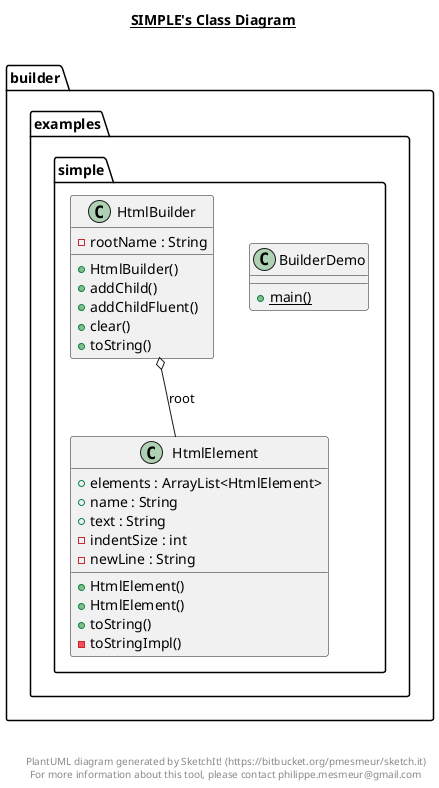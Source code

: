 @startuml

title __SIMPLE's Class Diagram__\n

  namespace builder.examples.simple {
    class builder.examples.simple.BuilderDemo {
        {static} + main()
    }
  }
  

  namespace builder.examples.simple {
    class builder.examples.simple.HtmlBuilder {
        - rootName : String
        + HtmlBuilder()
        + addChild()
        + addChildFluent()
        + clear()
        + toString()
    }
  }
  

  namespace builder.examples.simple {
    class builder.examples.simple.HtmlElement {
        + elements : ArrayList<HtmlElement>
        + name : String
        + text : String
        - indentSize : int
        - newLine : String
        + HtmlElement()
        + HtmlElement()
        + toString()
        - toStringImpl()
    }
  }
  

  builder.examples.simple.HtmlBuilder o-- builder.examples.simple.HtmlElement : root


right footer


PlantUML diagram generated by SketchIt! (https://bitbucket.org/pmesmeur/sketch.it)
For more information about this tool, please contact philippe.mesmeur@gmail.com
endfooter

@enduml
